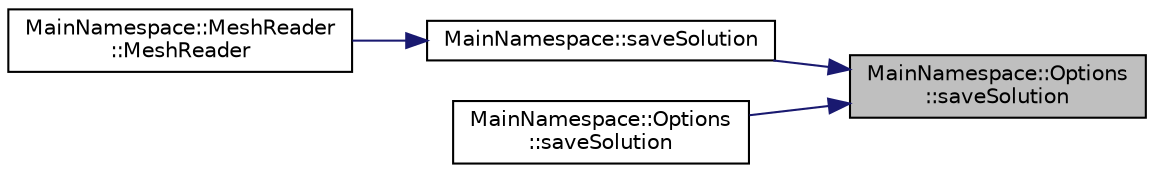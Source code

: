 digraph "MainNamespace::Options::saveSolution"
{
 // INTERACTIVE_SVG=YES
 // LATEX_PDF_SIZE
  edge [fontname="Helvetica",fontsize="10",labelfontname="Helvetica",labelfontsize="10"];
  node [fontname="Helvetica",fontsize="10",shape=record];
  rankdir="RL";
  Node1 [label="MainNamespace::Options\l::saveSolution",height=0.2,width=0.4,color="black", fillcolor="grey75", style="filled", fontcolor="black",tooltip=" "];
  Node1 -> Node2 [dir="back",color="midnightblue",fontsize="10",style="solid",fontname="Helvetica"];
  Node2 [label="MainNamespace::saveSolution",height=0.2,width=0.4,color="black", fillcolor="white", style="filled",URL="$namespace_main_namespace.html#ab5930d6a057edb1d01cb951c7a56c00c",tooltip=" "];
  Node2 -> Node3 [dir="back",color="midnightblue",fontsize="10",style="solid",fontname="Helvetica"];
  Node3 [label="MainNamespace::MeshReader\l::MeshReader",height=0.2,width=0.4,color="black", fillcolor="white", style="filled",URL="$class_main_namespace_1_1_mesh_reader.html#ac9fe1c957a70a29b35b8118a83a3111c",tooltip=" "];
  Node1 -> Node4 [dir="back",color="midnightblue",fontsize="10",style="solid",fontname="Helvetica"];
  Node4 [label="MainNamespace::Options\l::saveSolution",height=0.2,width=0.4,color="black", fillcolor="white", style="filled",URL="$struct_main_namespace_1_1_options.html#a1c86bdcff186da6f41ab93921ae02880",tooltip=" "];
}
